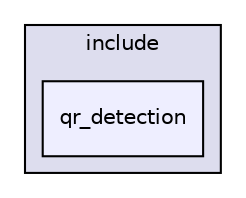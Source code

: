 digraph "/home/travis/rapp_temp/rapp-platform/rapp_qr_detection/include/qr_detection" {
  compound=true
  node [ fontsize="10", fontname="Helvetica"];
  edge [ labelfontsize="10", labelfontname="Helvetica"];
  subgraph clusterdir_1d4d9fd6da2811b018cdba9a27735f4a {
    graph [ bgcolor="#ddddee", pencolor="black", label="include" fontname="Helvetica", fontsize="10", URL="dir_1d4d9fd6da2811b018cdba9a27735f4a.html"]
  dir_22daba4ceb0f8f8d30efe9ac41c7a131 [shape=box, label="qr_detection", style="filled", fillcolor="#eeeeff", pencolor="black", URL="dir_22daba4ceb0f8f8d30efe9ac41c7a131.html"];
  }
}
